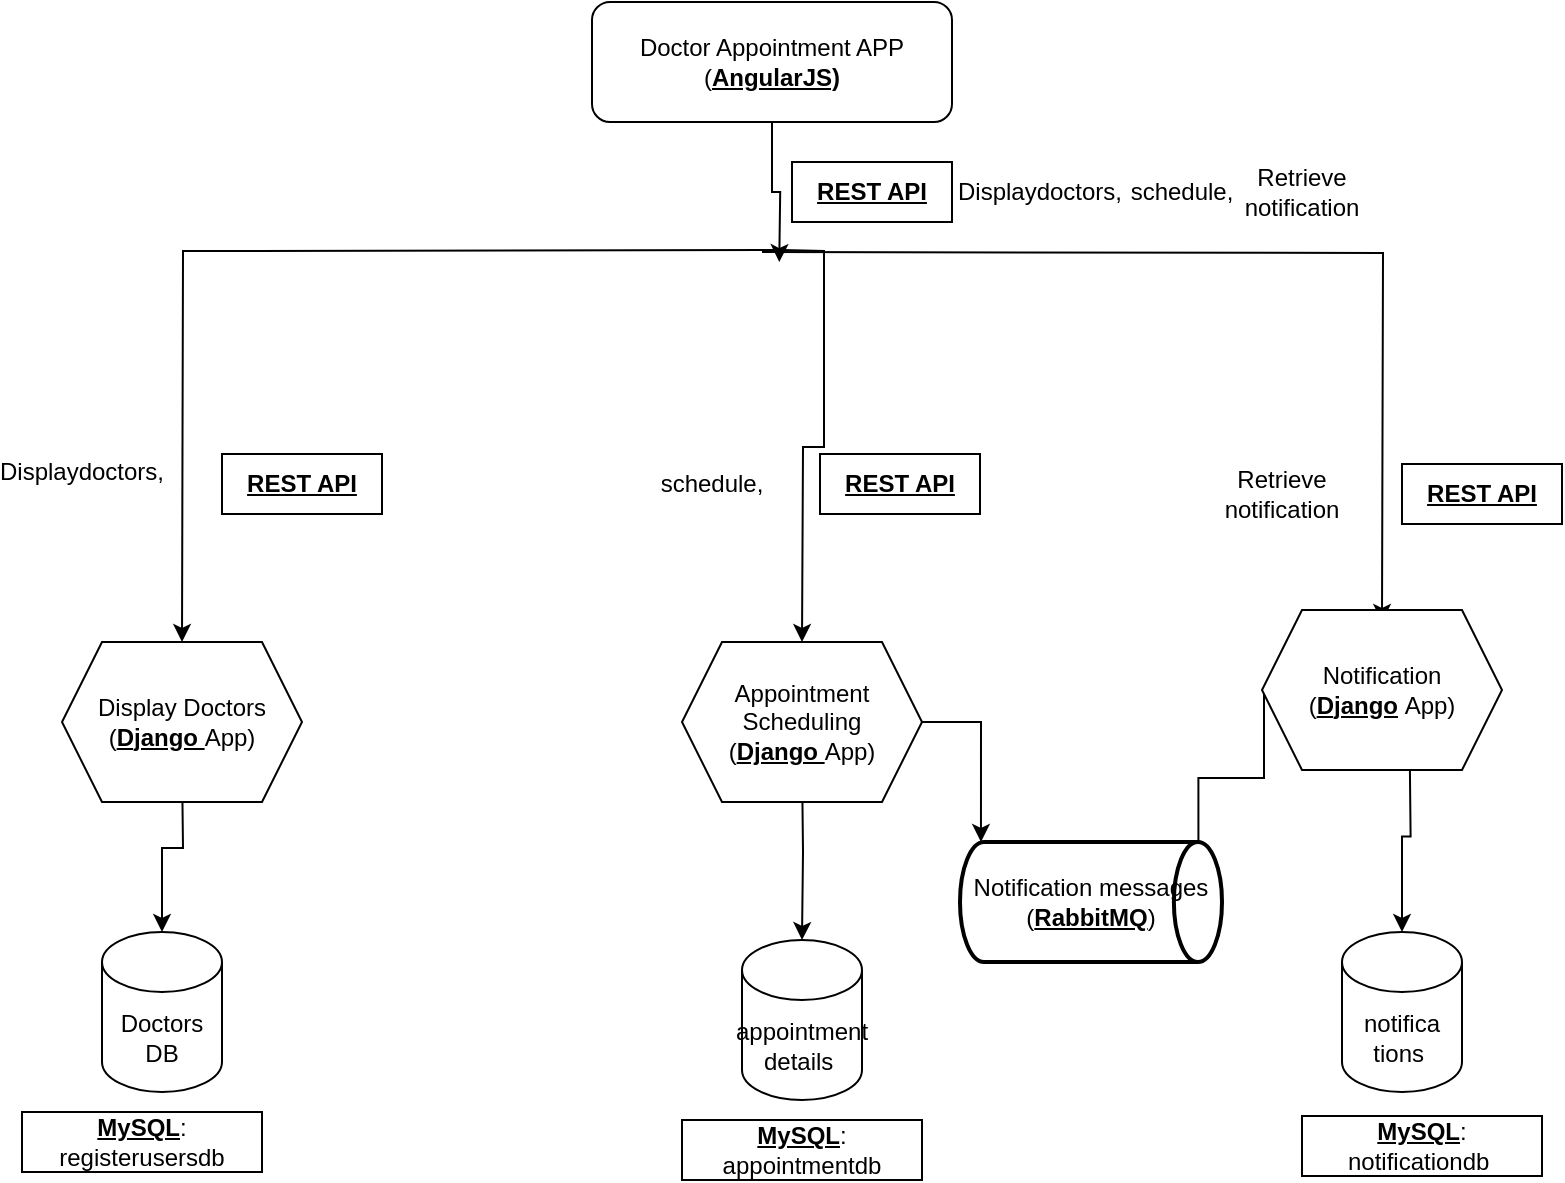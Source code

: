 <mxfile version="22.1.1" type="github">
  <diagram name="Page-1" id="ZmuFyM6fvtMOjyiI3Wcf">
    <mxGraphModel dx="863" dy="409" grid="1" gridSize="10" guides="1" tooltips="1" connect="1" arrows="1" fold="1" page="1" pageScale="1" pageWidth="850" pageHeight="1100" math="0" shadow="0">
      <root>
        <mxCell id="0" />
        <mxCell id="1" parent="0" />
        <mxCell id="HS4mzQeZrX7XptLeHZY5-13" style="edgeStyle=orthogonalEdgeStyle;rounded=0;orthogonalLoop=1;jettySize=auto;html=1;exitX=0.5;exitY=1;exitDx=0;exitDy=0;" parent="1" source="HS4mzQeZrX7XptLeHZY5-1" edge="1">
          <mxGeometry relative="1" as="geometry">
            <mxPoint x="425" y="116" as="targetPoint" />
          </mxGeometry>
        </mxCell>
        <mxCell id="HS4mzQeZrX7XptLeHZY5-16" value="" style="edgeStyle=orthogonalEdgeStyle;rounded=0;orthogonalLoop=1;jettySize=auto;html=1;entryX=0.529;entryY=0;entryDx=0;entryDy=0;entryPerimeter=0;" parent="1" source="HS4mzQeZrX7XptLeHZY5-1" edge="1">
          <mxGeometry relative="1" as="geometry">
            <mxPoint x="428.63" y="186" as="targetPoint" />
          </mxGeometry>
        </mxCell>
        <mxCell id="HS4mzQeZrX7XptLeHZY5-1" value="Doctor Appointment APP (&lt;b&gt;&lt;u&gt;AngularJS)&lt;/u&gt;&lt;/b&gt;" style="rounded=1;whiteSpace=wrap;html=1;" parent="1" vertex="1">
          <mxGeometry x="335" y="56" width="180" height="60" as="geometry" />
        </mxCell>
        <mxCell id="HS4mzQeZrX7XptLeHZY5-19" style="edgeStyle=orthogonalEdgeStyle;rounded=0;orthogonalLoop=1;jettySize=auto;html=1;entryX=0.5;entryY=0;entryDx=0;entryDy=0;" parent="1" edge="1">
          <mxGeometry relative="1" as="geometry">
            <mxPoint x="430" y="180" as="sourcePoint" />
            <mxPoint x="130" y="376" as="targetPoint" />
          </mxGeometry>
        </mxCell>
        <mxCell id="HS4mzQeZrX7XptLeHZY5-20" value="" style="edgeStyle=orthogonalEdgeStyle;rounded=0;orthogonalLoop=1;jettySize=auto;html=1;" parent="1" edge="1">
          <mxGeometry relative="1" as="geometry">
            <mxPoint x="430" y="180" as="sourcePoint" />
            <mxPoint x="440" y="376" as="targetPoint" />
          </mxGeometry>
        </mxCell>
        <mxCell id="HS4mzQeZrX7XptLeHZY5-41" style="edgeStyle=orthogonalEdgeStyle;rounded=0;orthogonalLoop=1;jettySize=auto;html=1;entryX=0.5;entryY=0;entryDx=0;entryDy=0;" parent="1" edge="1">
          <mxGeometry relative="1" as="geometry">
            <mxPoint x="420" y="181" as="sourcePoint" />
            <mxPoint x="730" y="366" as="targetPoint" />
          </mxGeometry>
        </mxCell>
        <mxCell id="HS4mzQeZrX7XptLeHZY5-23" value="" style="edgeStyle=orthogonalEdgeStyle;rounded=0;orthogonalLoop=1;jettySize=auto;html=1;" parent="1" target="HS4mzQeZrX7XptLeHZY5-9" edge="1">
          <mxGeometry relative="1" as="geometry">
            <mxPoint x="130" y="436" as="sourcePoint" />
          </mxGeometry>
        </mxCell>
        <mxCell id="HS4mzQeZrX7XptLeHZY5-28" value="" style="edgeStyle=orthogonalEdgeStyle;rounded=0;orthogonalLoop=1;jettySize=auto;html=1;exitX=0.5;exitY=1;exitDx=0;exitDy=0;" parent="1" target="HS4mzQeZrX7XptLeHZY5-10" edge="1">
          <mxGeometry relative="1" as="geometry">
            <mxPoint x="440" y="436" as="sourcePoint" />
          </mxGeometry>
        </mxCell>
        <mxCell id="HS4mzQeZrX7XptLeHZY5-29" value="" style="edgeStyle=orthogonalEdgeStyle;rounded=0;orthogonalLoop=1;jettySize=auto;html=1;exitX=0.615;exitY=0.975;exitDx=0;exitDy=0;exitPerimeter=0;" parent="1" target="HS4mzQeZrX7XptLeHZY5-11" edge="1">
          <mxGeometry relative="1" as="geometry">
            <mxPoint x="743.8" y="424.5" as="sourcePoint" />
          </mxGeometry>
        </mxCell>
        <mxCell id="HS4mzQeZrX7XptLeHZY5-9" value="Doctors DB" style="shape=cylinder3;whiteSpace=wrap;html=1;boundedLbl=1;backgroundOutline=1;size=15;" parent="1" vertex="1">
          <mxGeometry x="90" y="521" width="60" height="80" as="geometry" />
        </mxCell>
        <mxCell id="HS4mzQeZrX7XptLeHZY5-10" value="appointment details&amp;nbsp;" style="shape=cylinder3;whiteSpace=wrap;html=1;boundedLbl=1;backgroundOutline=1;size=15;" parent="1" vertex="1">
          <mxGeometry x="410" y="525" width="60" height="80" as="geometry" />
        </mxCell>
        <mxCell id="HS4mzQeZrX7XptLeHZY5-11" value="notifica tions&amp;nbsp;" style="shape=cylinder3;whiteSpace=wrap;html=1;boundedLbl=1;backgroundOutline=1;size=15;" parent="1" vertex="1">
          <mxGeometry x="710" y="521" width="60" height="80" as="geometry" />
        </mxCell>
        <mxCell id="HS4mzQeZrX7XptLeHZY5-25" value="&lt;b&gt;&lt;u&gt;MySQL&lt;/u&gt;&lt;/b&gt;: registerusersdb" style="rounded=0;whiteSpace=wrap;html=1;" parent="1" vertex="1">
          <mxGeometry x="50" y="611" width="120" height="30" as="geometry" />
        </mxCell>
        <mxCell id="HS4mzQeZrX7XptLeHZY5-26" value="&lt;b&gt;&lt;u&gt;MySQL&lt;/u&gt;&lt;/b&gt;: appointmentdb" style="rounded=0;whiteSpace=wrap;html=1;" parent="1" vertex="1">
          <mxGeometry x="380" y="615" width="120" height="30" as="geometry" />
        </mxCell>
        <mxCell id="HS4mzQeZrX7XptLeHZY5-27" value="&lt;b&gt;&lt;u&gt;MySQL&lt;/u&gt;&lt;/b&gt;: notificationdb&amp;nbsp;" style="rounded=0;whiteSpace=wrap;html=1;" parent="1" vertex="1">
          <mxGeometry x="690" y="613" width="120" height="30" as="geometry" />
        </mxCell>
        <mxCell id="HS4mzQeZrX7XptLeHZY5-33" value="&lt;b&gt;&lt;u&gt;REST API&lt;/u&gt;&lt;/b&gt;" style="rounded=0;whiteSpace=wrap;html=1;" parent="1" vertex="1">
          <mxGeometry x="435" y="136" width="80" height="30" as="geometry" />
        </mxCell>
        <mxCell id="HS4mzQeZrX7XptLeHZY5-35" value="Displaydoctors," style="text;html=1;strokeColor=none;fillColor=none;align=center;verticalAlign=middle;whiteSpace=wrap;rounded=0;" parent="1" vertex="1">
          <mxGeometry x="529" y="136" width="60" height="30" as="geometry" />
        </mxCell>
        <mxCell id="HS4mzQeZrX7XptLeHZY5-36" value="schedule," style="text;html=1;strokeColor=none;fillColor=none;align=center;verticalAlign=middle;whiteSpace=wrap;rounded=0;" parent="1" vertex="1">
          <mxGeometry x="600" y="136" width="60" height="30" as="geometry" />
        </mxCell>
        <mxCell id="HS4mzQeZrX7XptLeHZY5-37" value="Retrieve notification" style="text;html=1;strokeColor=none;fillColor=none;align=center;verticalAlign=middle;whiteSpace=wrap;rounded=0;" parent="1" vertex="1">
          <mxGeometry x="660" y="136" width="60" height="30" as="geometry" />
        </mxCell>
        <mxCell id="HS4mzQeZrX7XptLeHZY5-38" value="Displaydoctors," style="text;html=1;strokeColor=none;fillColor=none;align=center;verticalAlign=middle;whiteSpace=wrap;rounded=0;" parent="1" vertex="1">
          <mxGeometry x="50" y="276" width="60" height="30" as="geometry" />
        </mxCell>
        <mxCell id="HS4mzQeZrX7XptLeHZY5-39" value="schedule," style="text;html=1;strokeColor=none;fillColor=none;align=center;verticalAlign=middle;whiteSpace=wrap;rounded=0;" parent="1" vertex="1">
          <mxGeometry x="365" y="282" width="60" height="30" as="geometry" />
        </mxCell>
        <mxCell id="HS4mzQeZrX7XptLeHZY5-40" value="Retrieve notification" style="text;html=1;strokeColor=none;fillColor=none;align=center;verticalAlign=middle;whiteSpace=wrap;rounded=0;" parent="1" vertex="1">
          <mxGeometry x="650" y="287" width="60" height="30" as="geometry" />
        </mxCell>
        <mxCell id="HS4mzQeZrX7XptLeHZY5-42" value="&lt;b&gt;&lt;u&gt;REST API&lt;/u&gt;&lt;/b&gt;" style="rounded=0;whiteSpace=wrap;html=1;" parent="1" vertex="1">
          <mxGeometry x="150" y="282" width="80" height="30" as="geometry" />
        </mxCell>
        <mxCell id="HS4mzQeZrX7XptLeHZY5-43" value="&lt;b&gt;&lt;u&gt;REST API&lt;/u&gt;&lt;/b&gt;" style="rounded=0;whiteSpace=wrap;html=1;" parent="1" vertex="1">
          <mxGeometry x="449" y="282" width="80" height="30" as="geometry" />
        </mxCell>
        <mxCell id="HS4mzQeZrX7XptLeHZY5-44" value="&lt;b&gt;&lt;u&gt;REST API&lt;/u&gt;&lt;/b&gt;" style="rounded=0;whiteSpace=wrap;html=1;" parent="1" vertex="1">
          <mxGeometry x="740" y="287" width="80" height="30" as="geometry" />
        </mxCell>
        <mxCell id="HS4mzQeZrX7XptLeHZY5-47" style="edgeStyle=orthogonalEdgeStyle;rounded=0;orthogonalLoop=1;jettySize=auto;html=1;exitX=0.91;exitY=0;exitDx=0;exitDy=0;exitPerimeter=0;entryX=0;entryY=0.5;entryDx=0;entryDy=0;" parent="1" source="HS4mzQeZrX7XptLeHZY5-45" target="M-F2haKUaTVbY2xU0kyw-3" edge="1">
          <mxGeometry relative="1" as="geometry">
            <mxPoint x="670" y="411" as="targetPoint" />
            <Array as="points">
              <mxPoint x="638" y="444" />
              <mxPoint x="671" y="444" />
            </Array>
          </mxGeometry>
        </mxCell>
        <mxCell id="HS4mzQeZrX7XptLeHZY5-45" value="Notification messages (&lt;b&gt;&lt;u&gt;RabbitMQ&lt;/u&gt;&lt;/b&gt;)" style="strokeWidth=2;html=1;shape=mxgraph.flowchart.direct_data;whiteSpace=wrap;" parent="1" vertex="1">
          <mxGeometry x="519" y="476" width="131" height="60" as="geometry" />
        </mxCell>
        <mxCell id="HS4mzQeZrX7XptLeHZY5-46" style="edgeStyle=orthogonalEdgeStyle;rounded=0;orthogonalLoop=1;jettySize=auto;html=1;entryX=0.08;entryY=0;entryDx=0;entryDy=0;entryPerimeter=0;exitX=1;exitY=0.5;exitDx=0;exitDy=0;" parent="1" source="M-F2haKUaTVbY2xU0kyw-2" target="HS4mzQeZrX7XptLeHZY5-45" edge="1">
          <mxGeometry relative="1" as="geometry">
            <mxPoint x="500" y="406" as="sourcePoint" />
          </mxGeometry>
        </mxCell>
        <mxCell id="M-F2haKUaTVbY2xU0kyw-1" value="Display Doctors (&lt;b style=&quot;border-color: var(--border-color);&quot;&gt;&lt;u style=&quot;border-color: var(--border-color);&quot;&gt;Django&amp;nbsp;&lt;/u&gt;&lt;/b&gt;App)" style="shape=hexagon;perimeter=hexagonPerimeter2;whiteSpace=wrap;html=1;fixedSize=1;" vertex="1" parent="1">
          <mxGeometry x="70" y="376" width="120" height="80" as="geometry" />
        </mxCell>
        <mxCell id="M-F2haKUaTVbY2xU0kyw-2" value="Appointment Scheduling (&lt;b style=&quot;border-color: var(--border-color);&quot;&gt;&lt;u style=&quot;border-color: var(--border-color);&quot;&gt;Django&amp;nbsp;&lt;/u&gt;&lt;/b&gt;App)" style="shape=hexagon;perimeter=hexagonPerimeter2;whiteSpace=wrap;html=1;fixedSize=1;" vertex="1" parent="1">
          <mxGeometry x="380" y="376" width="120" height="80" as="geometry" />
        </mxCell>
        <mxCell id="M-F2haKUaTVbY2xU0kyw-3" value="Notification (&lt;b style=&quot;border-color: var(--border-color);&quot;&gt;&lt;u style=&quot;border-color: var(--border-color);&quot;&gt;Django&lt;/u&gt;&lt;/b&gt;&amp;nbsp;App)" style="shape=hexagon;perimeter=hexagonPerimeter2;whiteSpace=wrap;html=1;fixedSize=1;" vertex="1" parent="1">
          <mxGeometry x="670" y="360" width="120" height="80" as="geometry" />
        </mxCell>
      </root>
    </mxGraphModel>
  </diagram>
</mxfile>
